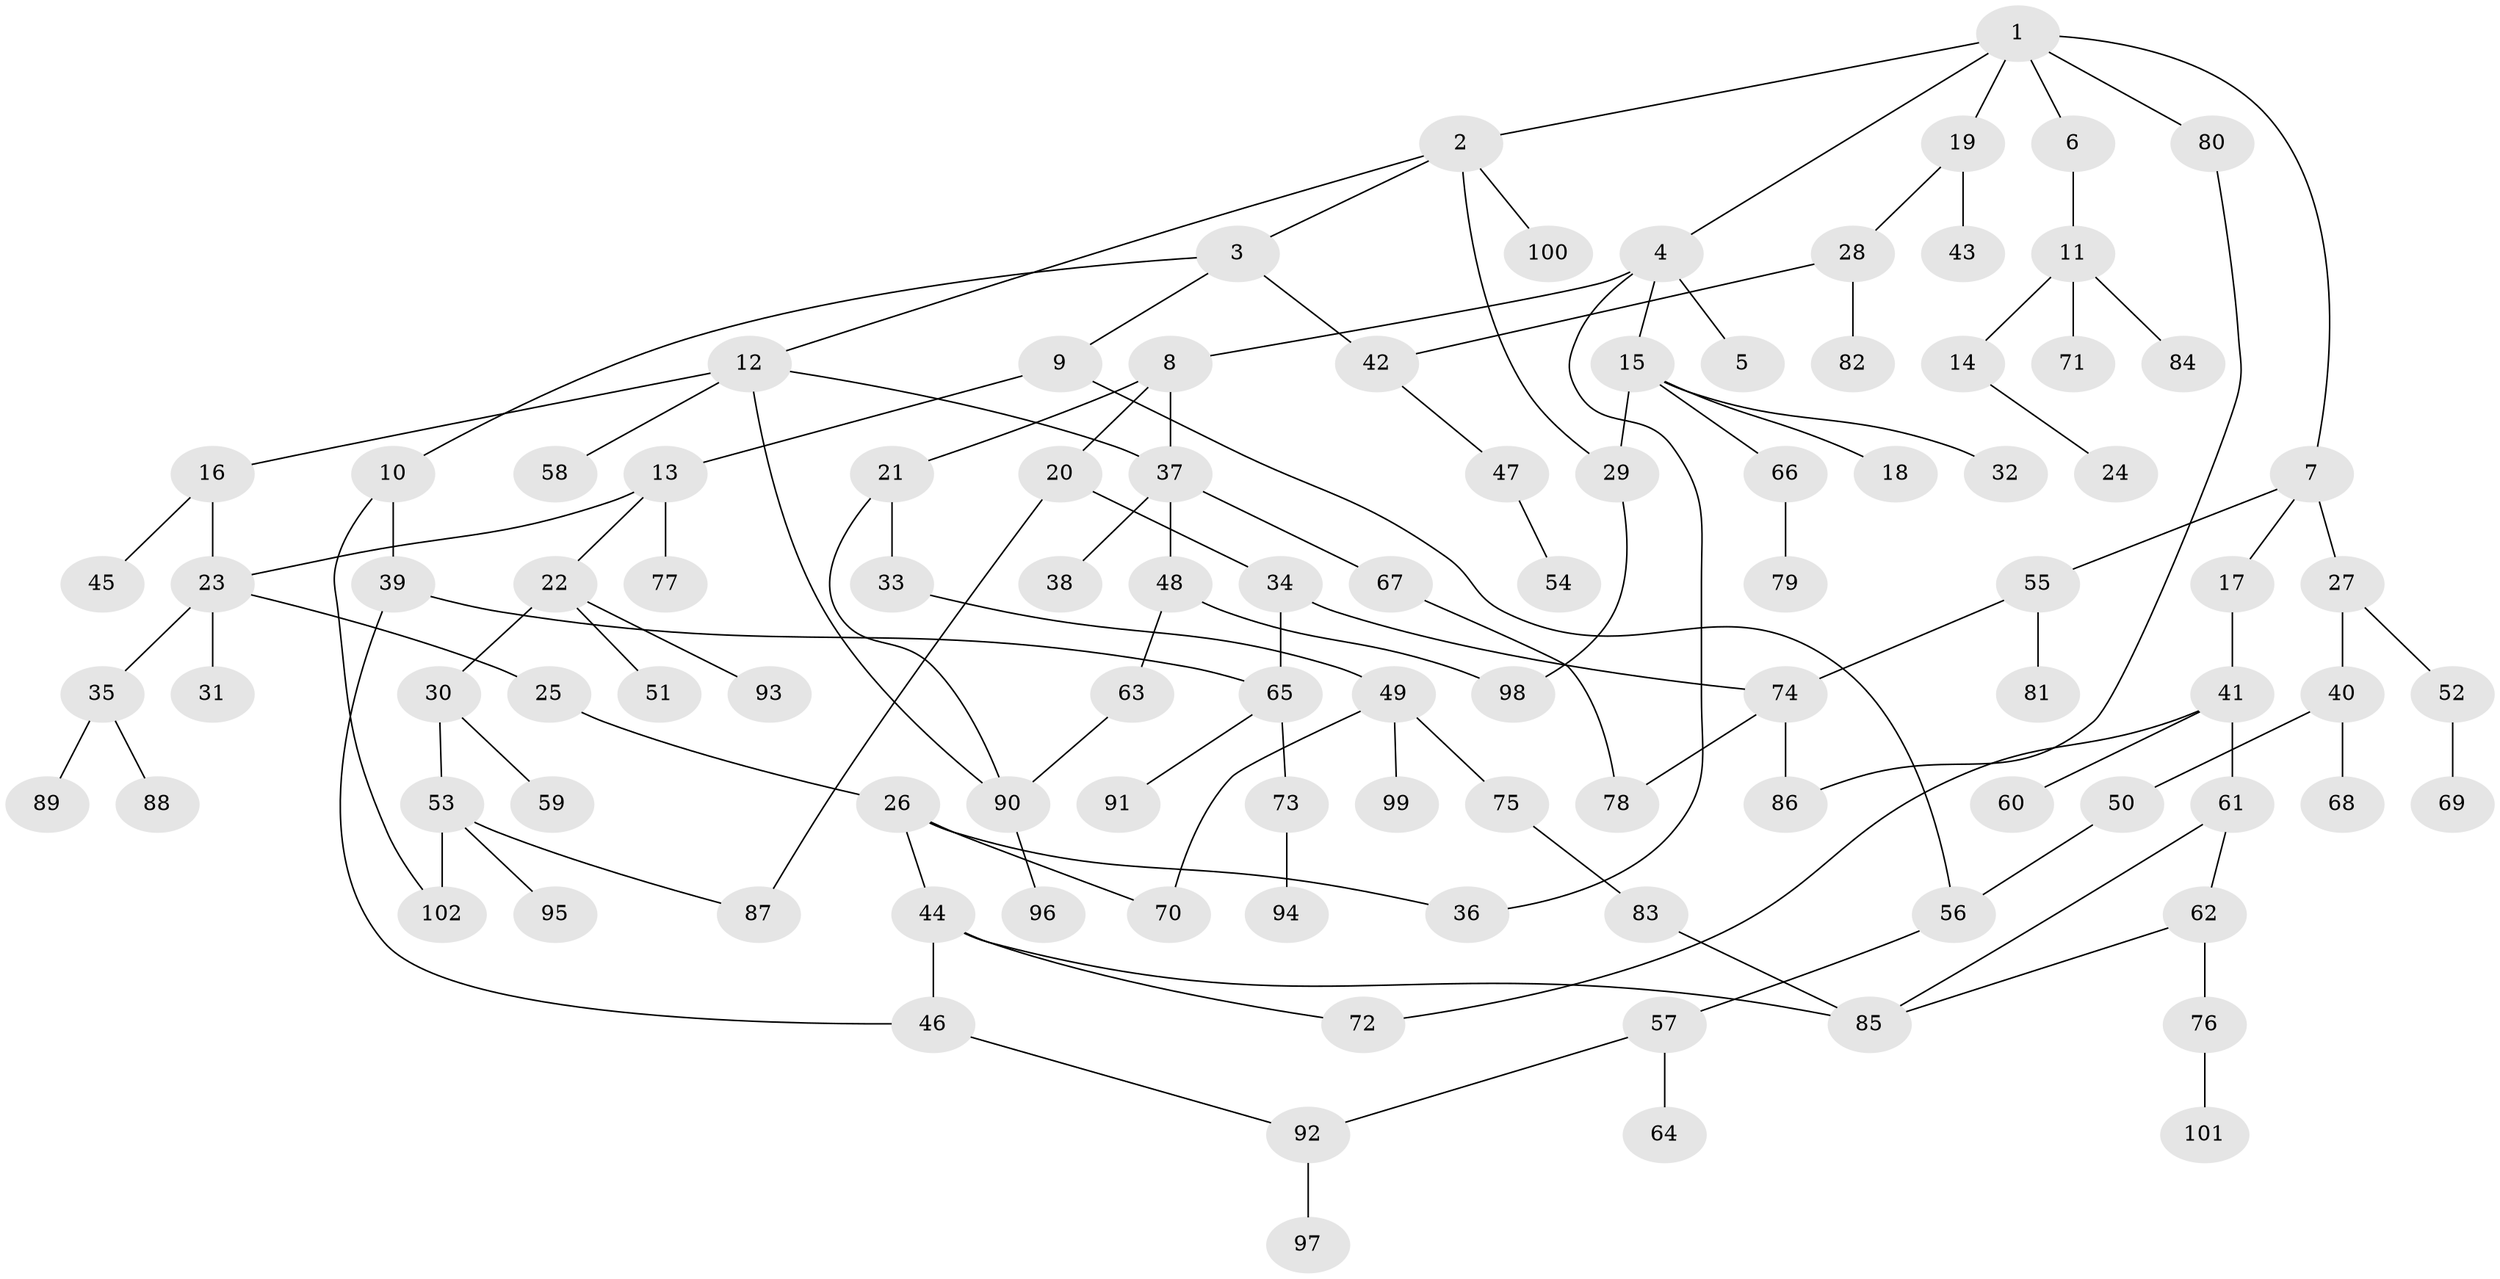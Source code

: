 // Generated by graph-tools (version 1.1) at 2025/13/03/09/25 04:13:23]
// undirected, 102 vertices, 123 edges
graph export_dot {
graph [start="1"]
  node [color=gray90,style=filled];
  1;
  2;
  3;
  4;
  5;
  6;
  7;
  8;
  9;
  10;
  11;
  12;
  13;
  14;
  15;
  16;
  17;
  18;
  19;
  20;
  21;
  22;
  23;
  24;
  25;
  26;
  27;
  28;
  29;
  30;
  31;
  32;
  33;
  34;
  35;
  36;
  37;
  38;
  39;
  40;
  41;
  42;
  43;
  44;
  45;
  46;
  47;
  48;
  49;
  50;
  51;
  52;
  53;
  54;
  55;
  56;
  57;
  58;
  59;
  60;
  61;
  62;
  63;
  64;
  65;
  66;
  67;
  68;
  69;
  70;
  71;
  72;
  73;
  74;
  75;
  76;
  77;
  78;
  79;
  80;
  81;
  82;
  83;
  84;
  85;
  86;
  87;
  88;
  89;
  90;
  91;
  92;
  93;
  94;
  95;
  96;
  97;
  98;
  99;
  100;
  101;
  102;
  1 -- 2;
  1 -- 4;
  1 -- 6;
  1 -- 7;
  1 -- 19;
  1 -- 80;
  2 -- 3;
  2 -- 12;
  2 -- 100;
  2 -- 29;
  3 -- 9;
  3 -- 10;
  3 -- 42;
  4 -- 5;
  4 -- 8;
  4 -- 15;
  4 -- 36;
  6 -- 11;
  7 -- 17;
  7 -- 27;
  7 -- 55;
  8 -- 20;
  8 -- 21;
  8 -- 37;
  9 -- 13;
  9 -- 56;
  10 -- 39;
  10 -- 102;
  11 -- 14;
  11 -- 71;
  11 -- 84;
  12 -- 16;
  12 -- 58;
  12 -- 90;
  12 -- 37;
  13 -- 22;
  13 -- 77;
  13 -- 23;
  14 -- 24;
  15 -- 18;
  15 -- 29;
  15 -- 32;
  15 -- 66;
  16 -- 23;
  16 -- 45;
  17 -- 41;
  19 -- 28;
  19 -- 43;
  20 -- 34;
  20 -- 87;
  21 -- 33;
  21 -- 90;
  22 -- 30;
  22 -- 51;
  22 -- 93;
  23 -- 25;
  23 -- 31;
  23 -- 35;
  25 -- 26;
  26 -- 36;
  26 -- 44;
  26 -- 70;
  27 -- 40;
  27 -- 52;
  28 -- 82;
  28 -- 42;
  29 -- 98;
  30 -- 53;
  30 -- 59;
  33 -- 49;
  34 -- 74;
  34 -- 65;
  35 -- 88;
  35 -- 89;
  37 -- 38;
  37 -- 48;
  37 -- 67;
  39 -- 65;
  39 -- 46;
  40 -- 50;
  40 -- 68;
  41 -- 60;
  41 -- 61;
  41 -- 72;
  42 -- 47;
  44 -- 46;
  44 -- 85;
  44 -- 72;
  46 -- 92;
  47 -- 54;
  48 -- 63;
  48 -- 98;
  49 -- 75;
  49 -- 99;
  49 -- 70;
  50 -- 56;
  52 -- 69;
  53 -- 87;
  53 -- 95;
  53 -- 102;
  55 -- 81;
  55 -- 74;
  56 -- 57;
  57 -- 64;
  57 -- 92;
  61 -- 62;
  61 -- 85;
  62 -- 76;
  62 -- 85;
  63 -- 90;
  65 -- 73;
  65 -- 91;
  66 -- 79;
  67 -- 78;
  73 -- 94;
  74 -- 78;
  74 -- 86;
  75 -- 83;
  76 -- 101;
  80 -- 86;
  83 -- 85;
  90 -- 96;
  92 -- 97;
}
